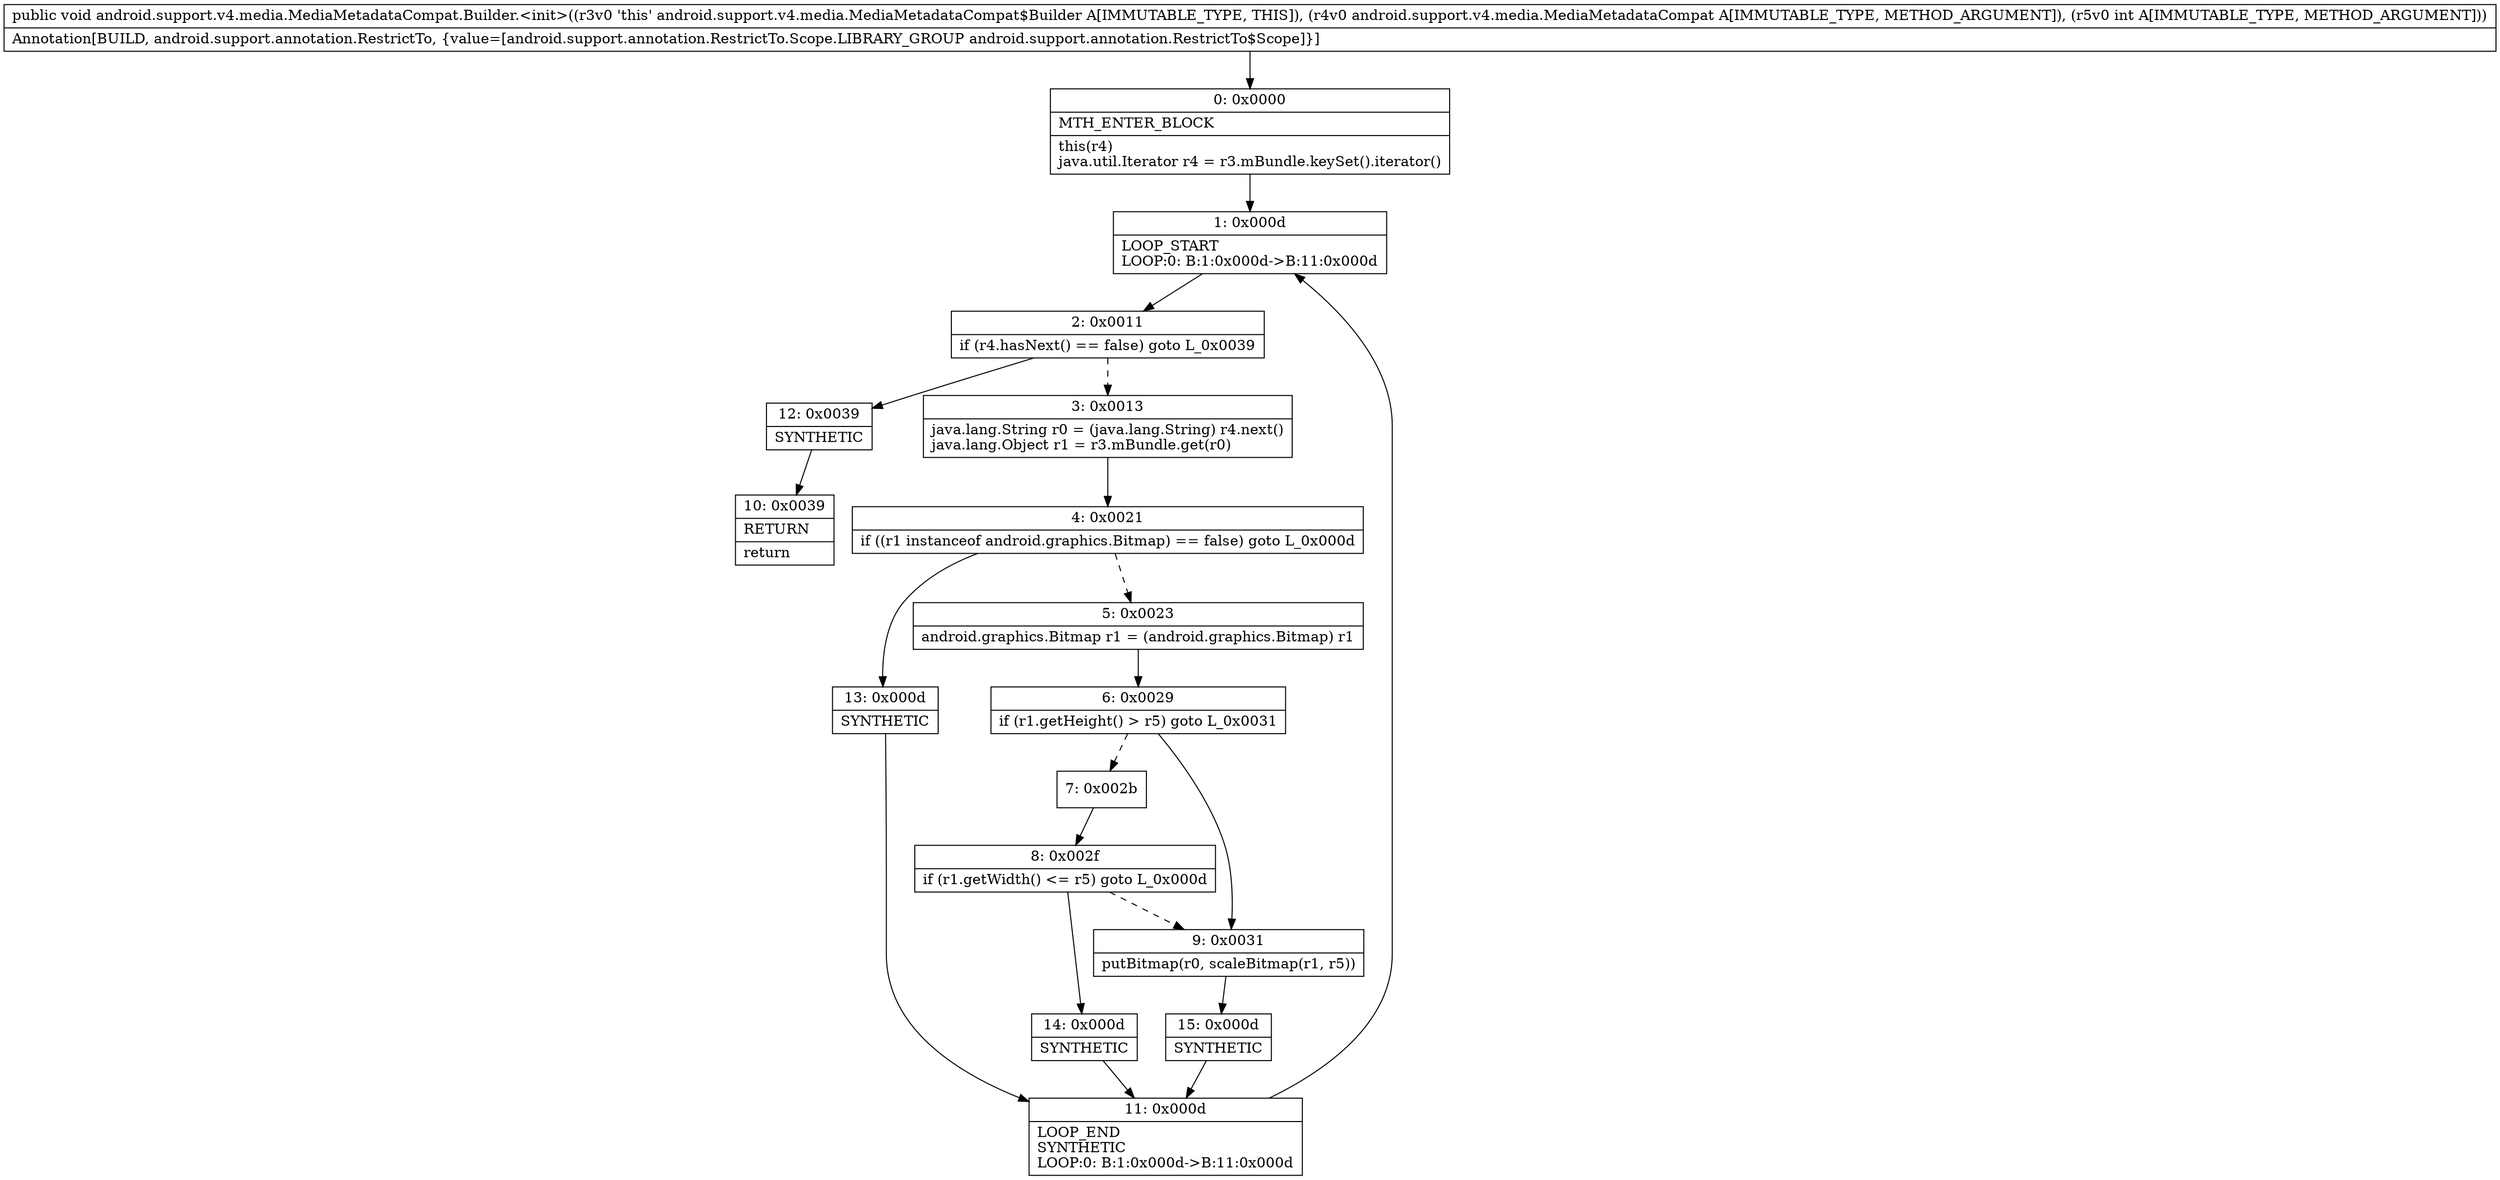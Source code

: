 digraph "CFG forandroid.support.v4.media.MediaMetadataCompat.Builder.\<init\>(Landroid\/support\/v4\/media\/MediaMetadataCompat;I)V" {
Node_0 [shape=record,label="{0\:\ 0x0000|MTH_ENTER_BLOCK\l|this(r4)\ljava.util.Iterator r4 = r3.mBundle.keySet().iterator()\l}"];
Node_1 [shape=record,label="{1\:\ 0x000d|LOOP_START\lLOOP:0: B:1:0x000d\-\>B:11:0x000d\l}"];
Node_2 [shape=record,label="{2\:\ 0x0011|if (r4.hasNext() == false) goto L_0x0039\l}"];
Node_3 [shape=record,label="{3\:\ 0x0013|java.lang.String r0 = (java.lang.String) r4.next()\ljava.lang.Object r1 = r3.mBundle.get(r0)\l}"];
Node_4 [shape=record,label="{4\:\ 0x0021|if ((r1 instanceof android.graphics.Bitmap) == false) goto L_0x000d\l}"];
Node_5 [shape=record,label="{5\:\ 0x0023|android.graphics.Bitmap r1 = (android.graphics.Bitmap) r1\l}"];
Node_6 [shape=record,label="{6\:\ 0x0029|if (r1.getHeight() \> r5) goto L_0x0031\l}"];
Node_7 [shape=record,label="{7\:\ 0x002b}"];
Node_8 [shape=record,label="{8\:\ 0x002f|if (r1.getWidth() \<= r5) goto L_0x000d\l}"];
Node_9 [shape=record,label="{9\:\ 0x0031|putBitmap(r0, scaleBitmap(r1, r5))\l}"];
Node_10 [shape=record,label="{10\:\ 0x0039|RETURN\l|return\l}"];
Node_11 [shape=record,label="{11\:\ 0x000d|LOOP_END\lSYNTHETIC\lLOOP:0: B:1:0x000d\-\>B:11:0x000d\l}"];
Node_12 [shape=record,label="{12\:\ 0x0039|SYNTHETIC\l}"];
Node_13 [shape=record,label="{13\:\ 0x000d|SYNTHETIC\l}"];
Node_14 [shape=record,label="{14\:\ 0x000d|SYNTHETIC\l}"];
Node_15 [shape=record,label="{15\:\ 0x000d|SYNTHETIC\l}"];
MethodNode[shape=record,label="{public void android.support.v4.media.MediaMetadataCompat.Builder.\<init\>((r3v0 'this' android.support.v4.media.MediaMetadataCompat$Builder A[IMMUTABLE_TYPE, THIS]), (r4v0 android.support.v4.media.MediaMetadataCompat A[IMMUTABLE_TYPE, METHOD_ARGUMENT]), (r5v0 int A[IMMUTABLE_TYPE, METHOD_ARGUMENT]))  | Annotation[BUILD, android.support.annotation.RestrictTo, \{value=[android.support.annotation.RestrictTo.Scope.LIBRARY_GROUP android.support.annotation.RestrictTo$Scope]\}]\l}"];
MethodNode -> Node_0;
Node_0 -> Node_1;
Node_1 -> Node_2;
Node_2 -> Node_3[style=dashed];
Node_2 -> Node_12;
Node_3 -> Node_4;
Node_4 -> Node_5[style=dashed];
Node_4 -> Node_13;
Node_5 -> Node_6;
Node_6 -> Node_7[style=dashed];
Node_6 -> Node_9;
Node_7 -> Node_8;
Node_8 -> Node_9[style=dashed];
Node_8 -> Node_14;
Node_9 -> Node_15;
Node_11 -> Node_1;
Node_12 -> Node_10;
Node_13 -> Node_11;
Node_14 -> Node_11;
Node_15 -> Node_11;
}

